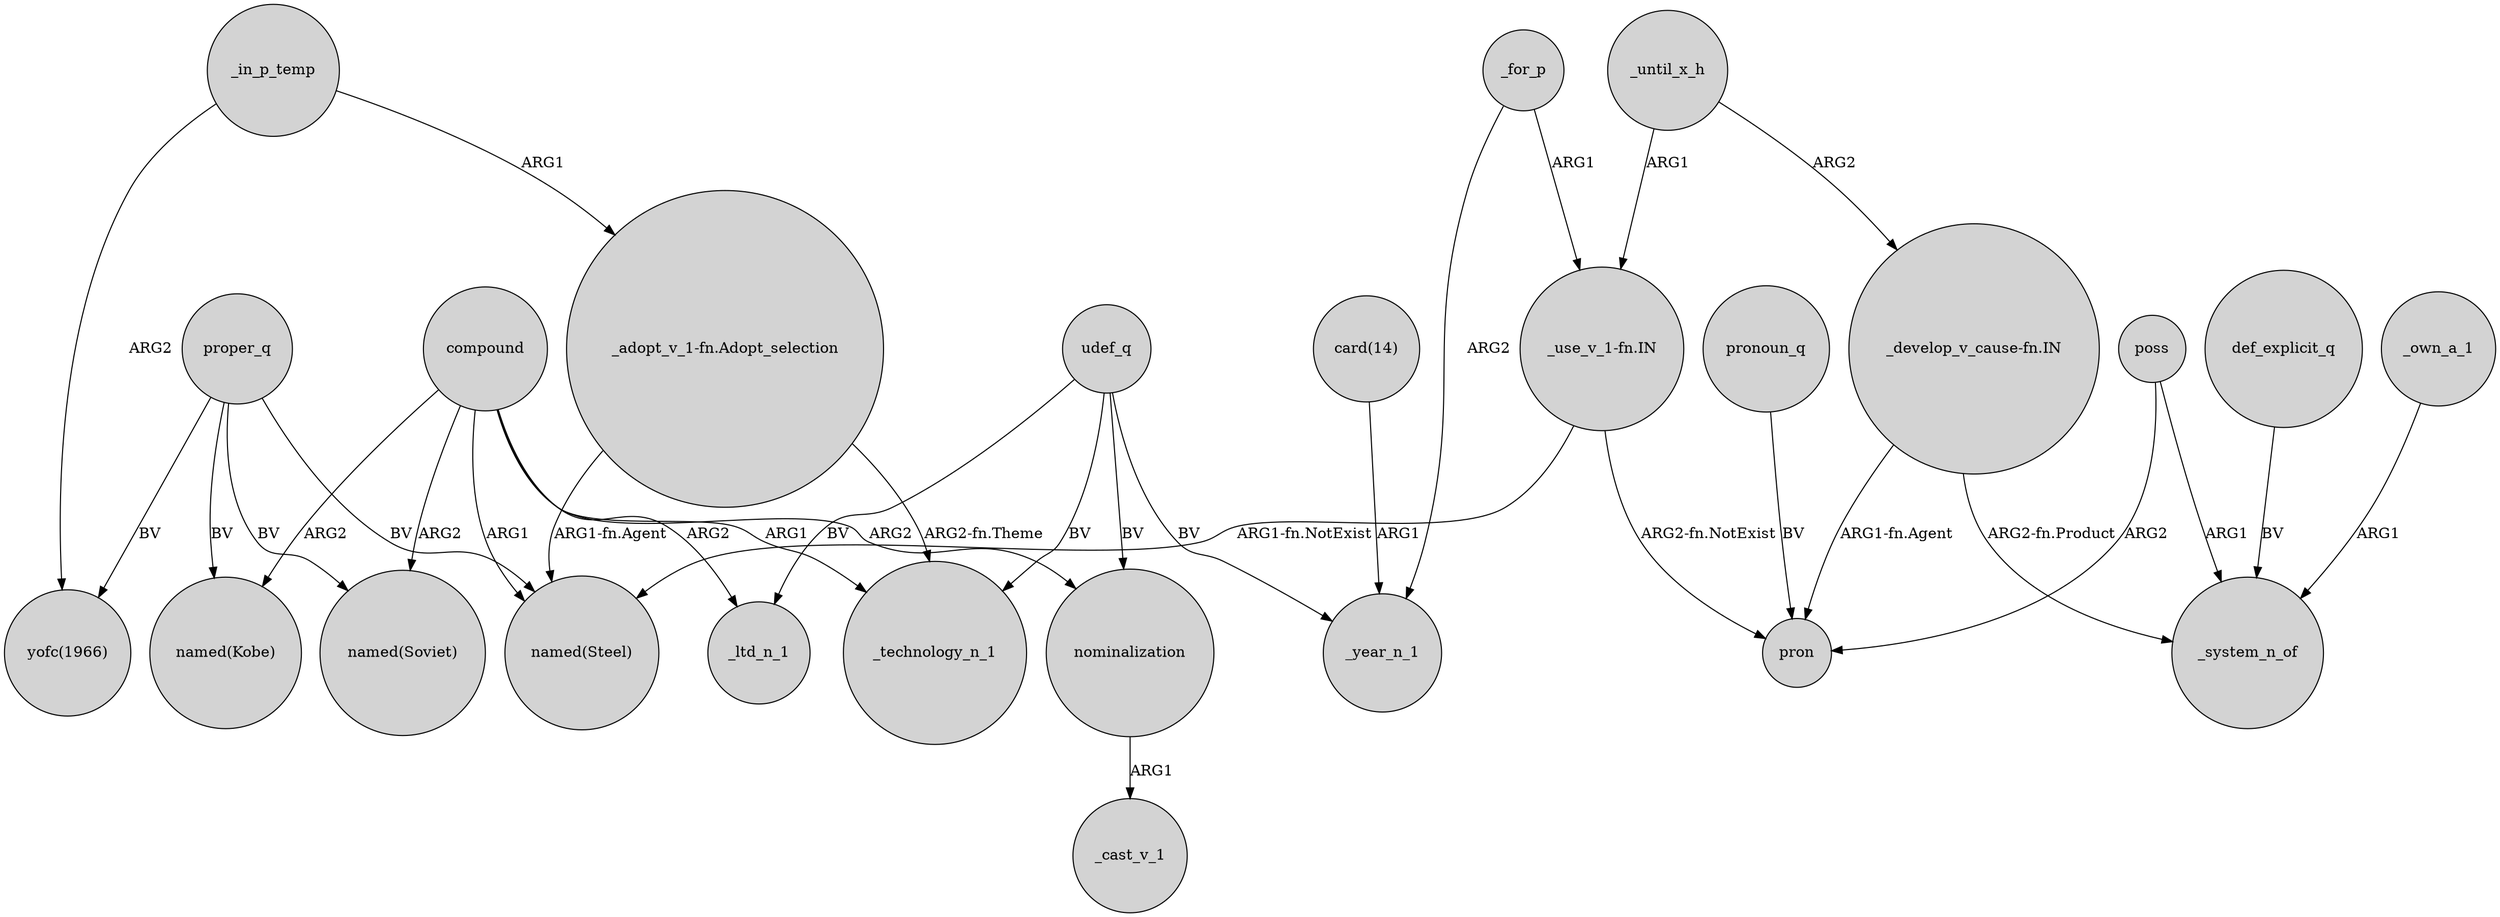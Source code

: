 digraph {
	node [shape=circle style=filled]
	compound -> _technology_n_1 [label=ARG1]
	_in_p_temp -> "yofc(1966)" [label=ARG2]
	_for_p -> _year_n_1 [label=ARG2]
	poss -> pron [label=ARG2]
	proper_q -> "named(Kobe)" [label=BV]
	compound -> "named(Steel)" [label=ARG1]
	"_develop_v_cause-fn.IN" -> _system_n_of [label="ARG2-fn.Product"]
	"_use_v_1-fn.IN" -> pron [label="ARG2-fn.NotExist"]
	poss -> _system_n_of [label=ARG1]
	"_adopt_v_1-fn.Adopt_selection" -> "named(Steel)" [label="ARG1-fn.Agent"]
	def_explicit_q -> _system_n_of [label=BV]
	compound -> nominalization [label=ARG2]
	"_develop_v_cause-fn.IN" -> pron [label="ARG1-fn.Agent"]
	_until_x_h -> "_use_v_1-fn.IN" [label=ARG1]
	proper_q -> "named(Soviet)" [label=BV]
	pronoun_q -> pron [label=BV]
	nominalization -> _cast_v_1 [label=ARG1]
	proper_q -> "yofc(1966)" [label=BV]
	compound -> "named(Soviet)" [label=ARG2]
	_own_a_1 -> _system_n_of [label=ARG1]
	compound -> "named(Kobe)" [label=ARG2]
	udef_q -> nominalization [label=BV]
	_until_x_h -> "_develop_v_cause-fn.IN" [label=ARG2]
	udef_q -> _technology_n_1 [label=BV]
	proper_q -> "named(Steel)" [label=BV]
	compound -> _ltd_n_1 [label=ARG2]
	"card(14)" -> _year_n_1 [label=ARG1]
	udef_q -> _year_n_1 [label=BV]
	"_use_v_1-fn.IN" -> "named(Steel)" [label="ARG1-fn.NotExist"]
	_for_p -> "_use_v_1-fn.IN" [label=ARG1]
	_in_p_temp -> "_adopt_v_1-fn.Adopt_selection" [label=ARG1]
	udef_q -> _ltd_n_1 [label=BV]
	"_adopt_v_1-fn.Adopt_selection" -> _technology_n_1 [label="ARG2-fn.Theme"]
}
